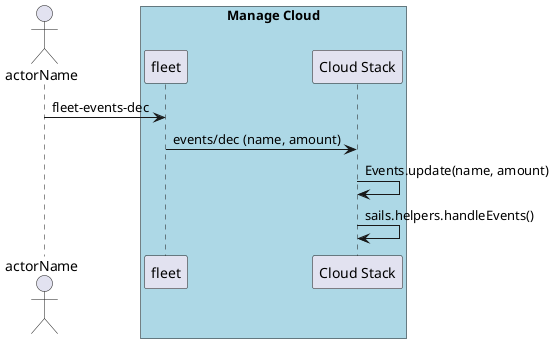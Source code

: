 @startuml
Actor "actorName" as A

box "Manage Cloud" #lightblue
participant "fleet" as S
A -> S : fleet-events-dec
participant "Cloud Stack" as CS
S -> CS : events/dec (name, amount)
CS -> CS : Events.update(name, amount)
CS -> CS : sails.helpers.handleEvents()
end box
@enduml
